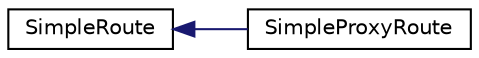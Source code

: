 digraph "Graphical Class Hierarchy"
{
  edge [fontname="Helvetica",fontsize="10",labelfontname="Helvetica",labelfontsize="10"];
  node [fontname="Helvetica",fontsize="10",shape=record];
  rankdir="LR";
  Node1 [label="SimpleRoute",height=0.2,width=0.4,color="black", fillcolor="white", style="filled",URL="$class_simple_route.html"];
  Node1 -> Node2 [dir="back",color="midnightblue",fontsize="10",style="solid",fontname="Helvetica"];
  Node2 [label="SimpleProxyRoute",height=0.2,width=0.4,color="black", fillcolor="white", style="filled",URL="$class_simple_proxy_route.html"];
}
